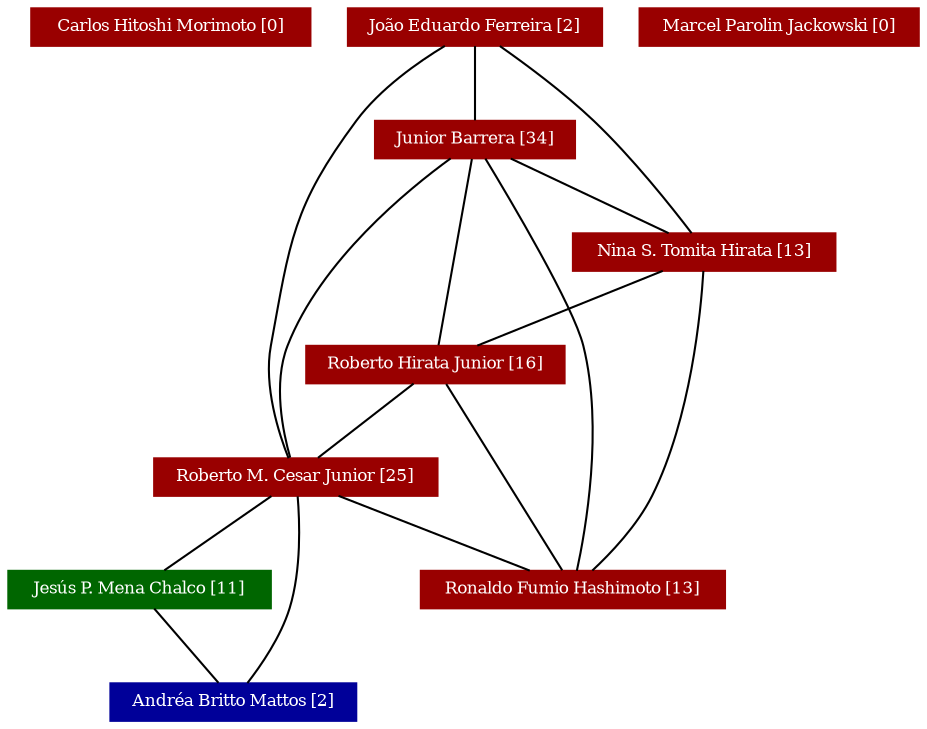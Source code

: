 strict graph grafo1 {
	graph [bb="0,0,426,342", id=grafo1, overlap=False];
	node [label="\N", fontsize=8, shape=rectangle, style=filled];
	0 [label="Carlos Hitoshi Morimoto [0]", URL="http://lattes.cnpq.br/4575931307749163", color="#990000", fontcolor="#FFFFFF", height="0.25", pos="67,333", width="1.8611"];
	1 [label="João Eduardo Ferreira [2]", URL="http://lattes.cnpq.br/0131770792108992", color="#990000", fontcolor="#FFFFFF", height="0.25", pos="213,333", width="1.6944"];
	6 [label="Roberto M. Cesar Junior [25]", URL="http://lattes.cnpq.br/2240951178648368", color="#990000", fontcolor="#FFFFFF", height="0.25", pos="113,117", width="1.8889"];
	4 [label="Nina S. Tomita Hirata [13]", URL="http://lattes.cnpq.br/0644408634493034", color="#990000", fontcolor="#FFFFFF", height="0.25", pos="329,225", width="1.75"];
	2 [label="Junior Barrera [34]", URL="http://lattes.cnpq.br/0362417828475021", color="#990000", fontcolor="#FFFFFF", height="0.25", pos="213,279", width="1.3333"];
	5 [label="Roberto Hirata Junior [16]", URL="http://lattes.cnpq.br/1647118503085126", color="#990000", fontcolor="#FFFFFF", height="0.25", pos="200,171", width="1.7222"];
	7 [label="Ronaldo Fumio Hashimoto [13]", URL="http://lattes.cnpq.br/9283304583756076", color="#990000", fontcolor="#FFFFFF", height="0.25", pos="277,63", width="2.0278"];
	9 [label="Andréa Britto Mattos [2]", URL="http://lattes.cnpq.br/2837012019824386", color="#000099", fontcolor="#FFFFFF", height="0.25", pos="71,9", width="1.6389"];
	8 [label="Jesús P. Mena Chalco [11]", URL="http://lattes.cnpq.br/4727357182510680", color="#006600", fontcolor="#FFFFFF", height="0.25", pos="117,63", width="1.75"];
	3 [label="Marcel Parolin Jackowski [0]", URL="http://lattes.cnpq.br/0926213060635986", color="#990000", fontcolor="#FFFFFF", height="0.25", pos="359,333", width="1.8611"];
	1 -- 6 [pos="197.17,324 184.44,316.02 166.92,303.28 156,288 118.45,235.45 113.59,153.36 113.04,126.12"];
	1 -- 4 [pos="225.67,323.86 237.52,315.11 255.52,301.31 270,288 289.42,270.15 310.02,247.07 321,234.38"];
	1 -- 2 [pos="213,323.59 213,313.68 213,298.17 213,288.3"];
	2 -- 5 [pos="211.89,269.79 209.44,249.39 203.56,200.57 201.11,180.18"];
	2 -- 6 [pos="202.76,269.99 185.01,253.78 148.53,217.86 129,180 119.79,162.15 115.65,138.66 113.99,126.01"];
	2 -- 7 [pos="220.42,269.88 233.46,253.23 260.16,216.26 271,180 282.6,141.22 279.79,92.033 277.96,72.051"];
	2 -- 4 [pos="232.42,269.96 253.83,259.99 288.08,244.05 309.52,234.07"];
	4 -- 5 [pos="307.41,215.96 283.6,205.99 245.5,190.05 221.66,180.07"];
	4 -- 7 [pos="328.09,215.9 325.86,195.82 319.16,146.45 304,108 298.79,94.777 289.9,80.959 283.76,72.182"];
	6 -- 9 [pos="88.531,107.94 73.01,100.77 54.18,89.084 45,72 35.142,53.656 51.128,30.758 62.082,18.238"];
	6 -- 8 [pos="113.7,107.59 114.43,97.683 115.58,82.169 116.31,72.298"];
	6 -- 7 [pos="140.45,107.96 170.72,97.994 219.15,82.048 249.46,72.068"];
	5 -- 6 [pos="185.24,161.84 169.15,151.85 143.55,135.96 127.54,126.03"];
	5 -- 7 [pos="206.56,161.79 221.11,141.39 255.92,92.567 270.45,72.185"];
	8 -- 9 [pos="108.99,53.594 100.54,43.683 87.329,28.169 78.921,18.298"];
}
